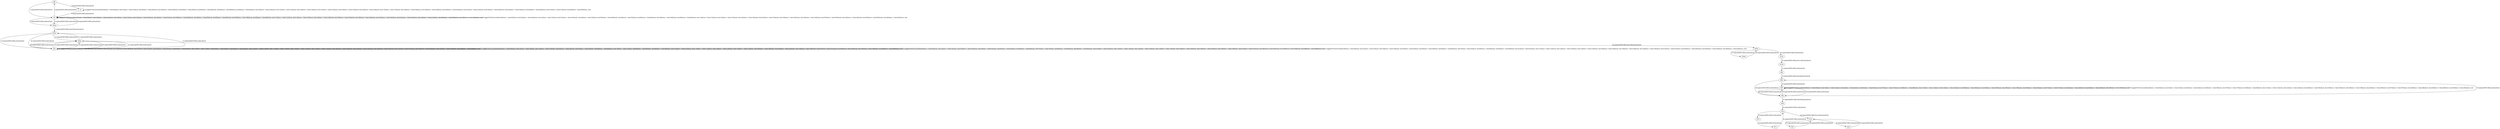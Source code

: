 # Total number of goals covered by this test: 1
# d4m --> d1m

digraph g {
"gf8" -> "b0" [label = "1-explore[EXPLORE];/null/null/null"];
"b0" -> "b0" [label = "2-toggle[TOGGLE];/null/door0[false]:=!(door0[false]); door32[false]:=!(door32[false]); door1[false]:=!(door1[false]); door33[false]:=!(door33[false]); door3[false]:=!(door3[false]); door36[false]:=!(door36[false]); door5[false]:=!(door5[false]); door6[false]:=!(door6[false]); door39[false]:=!(door39[false]); door8[false]:=!(door8[false]); door11[false]:=!(door11[false]); door13[false]:=!(door13[false]); door14[false]:=!(door14[false]); door16[false]:=!(door16[false]); door18[false]:=!(door18[false]); door19[false]:=!(door19[false]); door53[false]:=!(door53[false]); door23[false]:=!(door23[false]); door56[false]:=!(door56[false]); door26[false]:=!(door26[false]); /null"];
"b0" -> "gf8" [label = "3-explore[EXPLORE];/null/null/null"];
"gf8" -> "b1" [label = "4-explore[EXPLORE];/null/null/null"];
"b1" -> "b1" [label = "5-toggle[TOGGLE];/null/door0[false]:=!(door0[false]); door1[false]:=!(door1[false]); door3[false]:=!(door3[false]); door35[false]:=!(door35[false]); door5[false]:=!(door5[false]); door6[false]:=!(door6[false]); door8[false]:=!(door8[false]); door9[false]:=!(door9[false]); door10[false]:=!(door10[false]); door11[false]:=!(door11[false]); door12[false]:=!(door12[false]); door13[false]:=!(door13[false]); door15[false]:=!(door15[false]); door16[false]:=!(door16[false]); door17[false]:=!(door17[false]); door18[false]:=!(door18[false]); door19[false]:=!(door19[false]); door20[false]:=!(door20[false]); door21[false]:=!(door21[false]); door53[false]:=!(door53[false]); door23[false]:=!(door23[false]); door26[false]:=!(door26[false]); door27[false]:=!(door27[false]); door59[false]:=!(door59[false]); /null"];
"b1" -> "b0" [label = "6-explore[EXPLORE];/null/null/null"];
"b0" -> "d53p" [label = "7-explore[EXPLORE];/null/null/null"];
"d53p" -> "b0" [label = "8-explore[EXPLORE];/null/null/null"];
"b0" -> "b0" [label = "9-toggle[TOGGLE];/null/door0[false]:=!(door0[false]); door32[false]:=!(door32[false]); door1[false]:=!(door1[false]); door33[false]:=!(door33[false]); door3[false]:=!(door3[false]); door36[false]:=!(door36[false]); door5[false]:=!(door5[false]); door6[false]:=!(door6[false]); door39[false]:=!(door39[false]); door8[false]:=!(door8[false]); door11[false]:=!(door11[false]); door13[false]:=!(door13[false]); door14[false]:=!(door14[false]); door16[false]:=!(door16[false]); door18[false]:=!(door18[false]); door19[false]:=!(door19[false]); door53[false]:=!(door53[false]); door23[false]:=!(door23[false]); door56[false]:=!(door56[false]); door26[false]:=!(door26[false]); /null"];
"b0" -> "d53p" [label = "10-explore[EXPLORE];/null/null/null"];
"d53p" -> "d53m" [label = "11-explore[EXPLORE];/door53[false]/null/null"];
"d53m" -> "d26p" [label = "12-explore[EXPLORE];/null/null/null"];
"d26p" -> "b26" [label = "13-explore[EXPLORE];/null/null/null"];
"b26" -> "d26p" [label = "14-explore[EXPLORE];/null/null/null"];
"d26p" -> "b26" [label = "15-explore[EXPLORE];/null/null/null"];
"b26" -> "d26p" [label = "16-explore[EXPLORE];/null/null/null"];
"d26p" -> "d53m" [label = "17-explore[EXPLORE];/null/null/null"];
"d53m" -> "b26" [label = "18-explore[EXPLORE];/null/null/null"];
"b26" -> "d53m" [label = "19-explore[EXPLORE];/null/null/null"];
"d53m" -> "b26" [label = "20-explore[EXPLORE];/null/null/null"];
"b26" -> "b26" [label = "21-toggle[TOGGLE];/null/door0[false]:=!(door0[false]); door1[false]:=!(door1[false]); door33[false]:=!(door33[false]); door3[false]:=!(door3[false]); door5[false]:=!(door5[false]); door6[false]:=!(door6[false]); door7[false]:=!(door7[false]); door8[false]:=!(door8[false]); door9[false]:=!(door9[false]); door41[false]:=!(door41[false]); door11[false]:=!(door11[false]); door12[false]:=!(door12[false]); door13[false]:=!(door13[false]); door16[false]:=!(door16[false]); door18[false]:=!(door18[false]); door19[false]:=!(door19[false]); door51[false]:=!(door51[false]); door54[false]:=!(door54[false]); door25[false]:=!(door25[false]); door26[false]:=!(door26[false]); /null"];
"b26" -> "b26" [label = "22-toggle[TOGGLE];/null/door0[false]:=!(door0[false]); door1[false]:=!(door1[false]); door33[false]:=!(door33[false]); door3[false]:=!(door3[false]); door5[false]:=!(door5[false]); door6[false]:=!(door6[false]); door7[false]:=!(door7[false]); door8[false]:=!(door8[false]); door9[false]:=!(door9[false]); door41[false]:=!(door41[false]); door11[false]:=!(door11[false]); door12[false]:=!(door12[false]); door13[false]:=!(door13[false]); door16[false]:=!(door16[false]); door18[false]:=!(door18[false]); door19[false]:=!(door19[false]); door51[false]:=!(door51[false]); door54[false]:=!(door54[false]); door25[false]:=!(door25[false]); door26[false]:=!(door26[false]); /null"];
"b26" -> "b26" [label = "23-toggle[TOGGLE];/null/door0[false]:=!(door0[false]); door1[false]:=!(door1[false]); door33[false]:=!(door33[false]); door3[false]:=!(door3[false]); door5[false]:=!(door5[false]); door6[false]:=!(door6[false]); door7[false]:=!(door7[false]); door8[false]:=!(door8[false]); door9[false]:=!(door9[false]); door41[false]:=!(door41[false]); door11[false]:=!(door11[false]); door12[false]:=!(door12[false]); door13[false]:=!(door13[false]); door16[false]:=!(door16[false]); door18[false]:=!(door18[false]); door19[false]:=!(door19[false]); door51[false]:=!(door51[false]); door54[false]:=!(door54[false]); door25[false]:=!(door25[false]); door26[false]:=!(door26[false]); /null"];
"b26" -> "b26" [label = "24-toggle[TOGGLE];/null/door0[false]:=!(door0[false]); door1[false]:=!(door1[false]); door33[false]:=!(door33[false]); door3[false]:=!(door3[false]); door5[false]:=!(door5[false]); door6[false]:=!(door6[false]); door7[false]:=!(door7[false]); door8[false]:=!(door8[false]); door9[false]:=!(door9[false]); door41[false]:=!(door41[false]); door11[false]:=!(door11[false]); door12[false]:=!(door12[false]); door13[false]:=!(door13[false]); door16[false]:=!(door16[false]); door18[false]:=!(door18[false]); door19[false]:=!(door19[false]); door51[false]:=!(door51[false]); door54[false]:=!(door54[false]); door25[false]:=!(door25[false]); door26[false]:=!(door26[false]); /null"];
"b26" -> "d26p" [label = "25-explore[EXPLORE];/null/null/null"];
"d26p" -> "d26m" [label = "26-explore[EXPLORE];/door26[false]/null/null"];
"d26m" -> "d39m" [label = "27-explore[EXPLORE];/null/null/null"];
"d39m" -> "d26m" [label = "28-explore[EXPLORE];/null/null/null"];
"d26m" -> "d13p" [label = "29-explore[EXPLORE];/null/null/null"];
"d13p" -> "d13m" [label = "30-explore[EXPLORE];/door13[false]/null/null"];
"d13m" -> "d6p" [label = "31-explore[EXPLORE];/null/null/null"];
"d6p" -> "d6m" [label = "32-explore[EXPLORE];/door6[false]/null/null"];
"d6m" -> "b99" [label = "33-explore[EXPLORE];/null/null/null"];
"b99" -> "b99" [label = "34-toggle[TOGGLE];/null/door0[false]:=!(door0[false]); door1[false]:=!(door1[false]); door2[false]:=!(door2[false]); door5[false]:=!(door5[false]); door37[false]:=!(door37[false]); door8[false]:=!(door8[false]); door11[false]:=!(door11[false]); door12[false]:=!(door12[false]); door45[false]:=!(door45[false]); door18[false]:=!(door18[false]); door19[false]:=!(door19[false]); door20[false]:=!(door20[false]); door57[false]:=!(door57[false]); door28[false]:=!(door28[false]); door29[false]:=!(door29[false]); door30[false]:=!(door30[false]); /null"];
"b99" -> "b99" [label = "35-toggle[TOGGLE];/null/door0[false]:=!(door0[false]); door1[false]:=!(door1[false]); door2[false]:=!(door2[false]); door5[false]:=!(door5[false]); door37[false]:=!(door37[false]); door8[false]:=!(door8[false]); door11[false]:=!(door11[false]); door12[false]:=!(door12[false]); door45[false]:=!(door45[false]); door18[false]:=!(door18[false]); door19[false]:=!(door19[false]); door20[false]:=!(door20[false]); door57[false]:=!(door57[false]); door28[false]:=!(door28[false]); door29[false]:=!(door29[false]); door30[false]:=!(door30[false]); /null"];
"b99" -> "d5p" [label = "36-explore[EXPLORE];/null/null/null"];
"d5p" -> "d6m" [label = "37-explore[EXPLORE];/null/null/null"];
"d6m" -> "d5p" [label = "38-explore[EXPLORE];/null/null/null"];
"d5p" -> "b99" [label = "39-explore[EXPLORE];/null/null/null"];
"b99" -> "d5p" [label = "40-explore[EXPLORE];/null/null/null"];
"d5p" -> "d5m" [label = "41-explore[EXPLORE];/door5[false]/null/null"];
"d5m" -> "d1p" [label = "42-explore[EXPLORE];/null/null/null"];
"d1p" -> "d7m" [label = "43-explore[EXPLORE];/null/null/null"];
"d7m" -> "b72" [label = "44-explore[EXPLORE];/null/null/null"];
"b72" -> "d1p" [label = "45-explore[EXPLORE];/null/null/null"];
"d1p" -> "d1m" [label = "46-explore[EXPLORE];/door1[false]/null/null"];
"d1m" -> "b83" [label = "47-explore[EXPLORE];/null/null/null"];
"b83" -> "d1m" [label = "48-explore[EXPLORE];/null/null/null"];
"d1m" -> "d4m" [label = "49-explore[EXPLORE];/null/null/null"];
"d4m" -> "d1m" [label = "50-explore[EXPLORE];/null/null/null"];
}